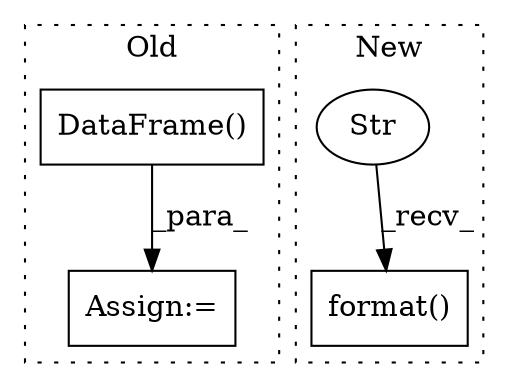 digraph G {
subgraph cluster0 {
1 [label="DataFrame()" a="75" s="2192,2221" l="13,18" shape="box"];
4 [label="Assign:=" a="68" s="2311" l="3" shape="box"];
label = "Old";
style="dotted";
}
subgraph cluster1 {
2 [label="format()" a="75" s="1584,1751" l="157,1" shape="box"];
3 [label="Str" a="66" s="1584" l="82" shape="ellipse"];
label = "New";
style="dotted";
}
1 -> 4 [label="_para_"];
3 -> 2 [label="_recv_"];
}